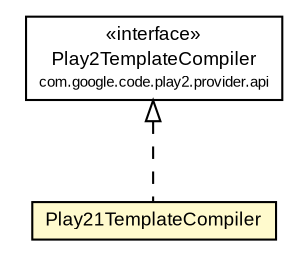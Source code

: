 #!/usr/local/bin/dot
#
# Class diagram 
# Generated by UMLGraph version R5_6-24-gf6e263 (http://www.umlgraph.org/)
#

digraph G {
	edge [fontname="arial",fontsize=10,labelfontname="arial",labelfontsize=10];
	node [fontname="arial",fontsize=10,shape=plaintext];
	nodesep=0.25;
	ranksep=0.5;
	// com.google.code.play2.provider.play21.Play21TemplateCompiler
	c228 [label=<<table title="com.google.code.play2.provider.play21.Play21TemplateCompiler" border="0" cellborder="1" cellspacing="0" cellpadding="2" port="p" bgcolor="lemonChiffon" href="./Play21TemplateCompiler.html">
		<tr><td><table border="0" cellspacing="0" cellpadding="1">
<tr><td align="center" balign="center"> Play21TemplateCompiler </td></tr>
		</table></td></tr>
		</table>>, URL="./Play21TemplateCompiler.html", fontname="arial", fontcolor="black", fontsize=9.0];
	//com.google.code.play2.provider.play21.Play21TemplateCompiler implements com.google.code.play2.provider.api.Play2TemplateCompiler
	c240:p -> c228:p [dir=back,arrowtail=empty,style=dashed];
	// com.google.code.play2.provider.api.Play2TemplateCompiler
	c240 [label=<<table title="com.google.code.play2.provider.api.Play2TemplateCompiler" border="0" cellborder="1" cellspacing="0" cellpadding="2" port="p">
		<tr><td><table border="0" cellspacing="0" cellpadding="1">
<tr><td align="center" balign="center"> &#171;interface&#187; </td></tr>
<tr><td align="center" balign="center"> Play2TemplateCompiler </td></tr>
<tr><td align="center" balign="center"><font point-size="7.0"> com.google.code.play2.provider.api </font></td></tr>
		</table></td></tr>
		</table>>, URL="null", fontname="arial", fontcolor="black", fontsize=9.0];
}

